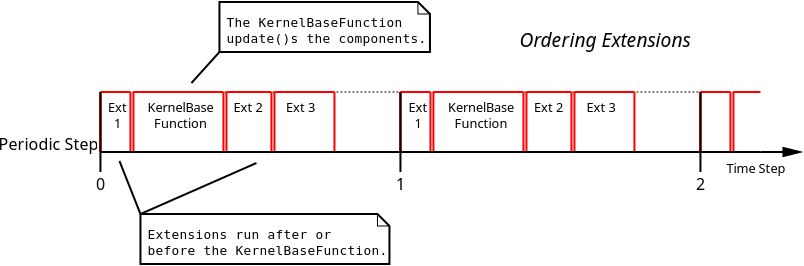 <?xml version="1.0" encoding="UTF-8"?>
<dia:diagram xmlns:dia="http://www.lysator.liu.se/~alla/dia/"><dia:layer name="Background" visible="true"><dia:object type="chronogram - reference" version="0" id="O0"><dia:attribute name="obj_pos"><dia:point val="11,12"/></dia:attribute><dia:attribute name="obj_bb"><dia:rectangle val="10.025,11.95;41.975,14.05"/></dia:attribute><dia:attribute name="elem_corner"><dia:point val="11,12"/></dia:attribute><dia:attribute name="elem_width"><dia:real val="30"/></dia:attribute><dia:attribute name="elem_height"><dia:real val="1"/></dia:attribute><dia:attribute name="start_time"><dia:real val="0"/></dia:attribute><dia:attribute name="end_time"><dia:real val="2"/></dia:attribute><dia:attribute name="time_step"><dia:real val="1"/></dia:attribute><dia:attribute name="time_lstep"><dia:real val="1"/></dia:attribute><dia:attribute name="color"><dia:color val="#000000"/></dia:attribute><dia:attribute name="main_lwidth"><dia:real val="0.1"/></dia:attribute><dia:attribute name="light_lwidth"><dia:real val="0.05"/></dia:attribute><dia:attribute name="font"><dia:font family="sans" style="0" name="Courier"/></dia:attribute><dia:attribute name="font_size"><dia:real val="1"/></dia:attribute><dia:attribute name="font_color"><dia:color val="#000000"/></dia:attribute></dia:object><dia:object type="chronogram - line" version="0" id="O1"><dia:attribute name="obj_pos"><dia:point val="11,9"/></dia:attribute><dia:attribute name="obj_bb"><dia:rectangle val="6.15,8.95;26.05,12.15"/></dia:attribute><dia:attribute name="elem_corner"><dia:point val="11,9"/></dia:attribute><dia:attribute name="elem_width"><dia:real val="15"/></dia:attribute><dia:attribute name="elem_height"><dia:real val="3"/></dia:attribute><dia:attribute name="name"><dia:string>#Periodic Step#</dia:string></dia:attribute><dia:attribute name="events"><dia:string>#@0.0 (0.1)0.01(0.3)0.01(0.15)0.01(0.2)#</dia:string></dia:attribute><dia:attribute name="start_time"><dia:real val="0"/></dia:attribute><dia:attribute name="end_time"><dia:real val="1"/></dia:attribute><dia:attribute name="rise_time"><dia:real val="0"/></dia:attribute><dia:attribute name="fall_time"><dia:real val="0"/></dia:attribute><dia:attribute name="multibit"><dia:boolean val="false"/></dia:attribute><dia:attribute name="data_color"><dia:color val="#ff0000"/></dia:attribute><dia:attribute name="data_lwidth"><dia:real val="0.1"/></dia:attribute><dia:attribute name="color"><dia:color val="#000000"/></dia:attribute><dia:attribute name="main_lwidth"><dia:real val="0.1"/></dia:attribute><dia:attribute name="font"><dia:font family="sans" style="0" name="Courier"/></dia:attribute><dia:attribute name="font_size"><dia:real val="1"/></dia:attribute><dia:attribute name="font_color"><dia:color val="#000000"/></dia:attribute></dia:object><dia:object type="Standard - Text" version="0" id="O2"><dia:attribute name="obj_pos"><dia:point val="15,10"/></dia:attribute><dia:attribute name="obj_bb"><dia:rectangle val="13.225,9.3;16.775,11.1"/></dia:attribute><dia:attribute name="text"><dia:composite type="text"><dia:attribute name="string"><dia:string>#KernelBase
Function#</dia:string></dia:attribute><dia:attribute name="font"><dia:font family="sans" style="0" name="Courier"/></dia:attribute><dia:attribute name="height"><dia:real val="0.8"/></dia:attribute><dia:attribute name="pos"><dia:point val="15,10"/></dia:attribute><dia:attribute name="color"><dia:color val="#000000"/></dia:attribute><dia:attribute name="alignment"><dia:enum val="1"/></dia:attribute></dia:composite></dia:attribute></dia:object><dia:object type="Standard - Text" version="0" id="O3"><dia:attribute name="obj_pos"><dia:point val="11.85,10"/></dia:attribute><dia:attribute name="obj_bb"><dia:rectangle val="11.35,9.277;12.373,11.145"/></dia:attribute><dia:attribute name="text"><dia:composite type="text"><dia:attribute name="string"><dia:string>#Ext
1#</dia:string></dia:attribute><dia:attribute name="font"><dia:font family="sans" style="0" name="Courier"/></dia:attribute><dia:attribute name="height"><dia:real val="0.8"/></dia:attribute><dia:attribute name="pos"><dia:point val="11.85,10"/></dia:attribute><dia:attribute name="color"><dia:color val="#000000"/></dia:attribute><dia:attribute name="alignment"><dia:enum val="1"/></dia:attribute></dia:composite></dia:attribute></dia:object><dia:object type="Standard - Text" version="0" id="O4"><dia:attribute name="obj_pos"><dia:point val="17.65,10"/></dia:attribute><dia:attribute name="obj_bb"><dia:rectangle val="17.65,9.277;19.273,10.345"/></dia:attribute><dia:attribute name="text"><dia:composite type="text"><dia:attribute name="string"><dia:string>#Ext 2#</dia:string></dia:attribute><dia:attribute name="font"><dia:font family="sans" style="0" name="Courier"/></dia:attribute><dia:attribute name="height"><dia:real val="0.8"/></dia:attribute><dia:attribute name="pos"><dia:point val="17.65,10"/></dia:attribute><dia:attribute name="color"><dia:color val="#000000"/></dia:attribute><dia:attribute name="alignment"><dia:enum val="0"/></dia:attribute></dia:composite></dia:attribute></dia:object><dia:object type="Standard - Text" version="0" id="O5"><dia:attribute name="obj_pos"><dia:point val="21,10"/></dia:attribute><dia:attribute name="obj_bb"><dia:rectangle val="20.177,9.277;21.8,10.345"/></dia:attribute><dia:attribute name="text"><dia:composite type="text"><dia:attribute name="string"><dia:string>#Ext 3#</dia:string></dia:attribute><dia:attribute name="font"><dia:font family="sans" style="0" name="Courier"/></dia:attribute><dia:attribute name="height"><dia:real val="0.8"/></dia:attribute><dia:attribute name="pos"><dia:point val="21,10"/></dia:attribute><dia:attribute name="color"><dia:color val="#000000"/></dia:attribute><dia:attribute name="alignment"><dia:enum val="1"/></dia:attribute></dia:composite></dia:attribute></dia:object><dia:object type="Standard - Text" version="0" id="O6"><dia:attribute name="obj_pos"><dia:point val="31.95,6.75"/></dia:attribute><dia:attribute name="obj_bb"><dia:rectangle val="31.95,5.75;41,7.2"/></dia:attribute><dia:attribute name="text"><dia:composite type="text"><dia:attribute name="string"><dia:string>#Ordering Extensions#</dia:string></dia:attribute><dia:attribute name="font"><dia:font family="sans" style="8" name="Courier"/></dia:attribute><dia:attribute name="height"><dia:real val="1.2"/></dia:attribute><dia:attribute name="pos"><dia:point val="31.95,6.75"/></dia:attribute><dia:attribute name="color"><dia:color val="#000000"/></dia:attribute><dia:attribute name="alignment"><dia:enum val="0"/></dia:attribute></dia:composite></dia:attribute></dia:object><dia:object type="UML - Note" version="0" id="O7"><dia:attribute name="obj_pos"><dia:point val="16.95,4.5"/></dia:attribute><dia:attribute name="obj_bb"><dia:rectangle val="16.9,4.45;26.65,7.05"/></dia:attribute><dia:attribute name="elem_corner"><dia:point val="16.95,4.5"/></dia:attribute><dia:attribute name="elem_width"><dia:real val="9.65"/></dia:attribute><dia:attribute name="elem_height"><dia:real val="2.5"/></dia:attribute><dia:attribute name="text"><dia:composite type="text"><dia:attribute name="string"><dia:string>#The KernelBaseFunction
update()s the components.#</dia:string></dia:attribute><dia:attribute name="font"><dia:font family="monospace" style="0" name="Courier"/></dia:attribute><dia:attribute name="height"><dia:real val="0.8"/></dia:attribute><dia:attribute name="pos"><dia:point val="17.3,5.75"/></dia:attribute><dia:attribute name="color"><dia:color val="#000000"/></dia:attribute><dia:attribute name="alignment"><dia:enum val="0"/></dia:attribute></dia:composite></dia:attribute></dia:object><dia:object type="Standard - Line" version="0" id="O8"><dia:attribute name="obj_pos"><dia:point val="16.95,7"/></dia:attribute><dia:attribute name="obj_bb"><dia:rectangle val="15.479,6.929;17.021,8.621"/></dia:attribute><dia:attribute name="conn_endpoints"><dia:point val="16.95,7"/><dia:point val="15.55,8.55"/></dia:attribute><dia:attribute name="numcp"><dia:int val="1"/></dia:attribute><dia:connections><dia:connection handle="0" to="O7" connection="5"/></dia:connections></dia:object><dia:object type="UML - Note" version="0" id="O9"><dia:attribute name="obj_pos"><dia:point val="13,15.1"/></dia:attribute><dia:attribute name="obj_bb"><dia:rectangle val="12.95,15.05;24.45,17.65"/></dia:attribute><dia:attribute name="elem_corner"><dia:point val="13,15.1"/></dia:attribute><dia:attribute name="elem_width"><dia:real val="11.4"/></dia:attribute><dia:attribute name="elem_height"><dia:real val="2.5"/></dia:attribute><dia:attribute name="text"><dia:composite type="text"><dia:attribute name="string"><dia:string>#Extensions run after or
before the KernelBaseFunction.#</dia:string></dia:attribute><dia:attribute name="font"><dia:font family="monospace" style="0" name="Courier"/></dia:attribute><dia:attribute name="height"><dia:real val="0.8"/></dia:attribute><dia:attribute name="pos"><dia:point val="13.35,16.35"/></dia:attribute><dia:attribute name="color"><dia:color val="#000000"/></dia:attribute><dia:attribute name="alignment"><dia:enum val="0"/></dia:attribute></dia:composite></dia:attribute></dia:object><dia:object type="Standard - Line" version="0" id="O10"><dia:attribute name="obj_pos"><dia:point val="13,15.1"/></dia:attribute><dia:attribute name="obj_bb"><dia:rectangle val="12.934,12.484;18.866,15.166"/></dia:attribute><dia:attribute name="conn_endpoints"><dia:point val="13,15.1"/><dia:point val="18.8,12.55"/></dia:attribute><dia:attribute name="numcp"><dia:int val="1"/></dia:attribute><dia:connections><dia:connection handle="0" to="O9" connection="0"/></dia:connections></dia:object><dia:object type="Standard - Line" version="0" id="O11"><dia:attribute name="obj_pos"><dia:point val="13,15.1"/></dia:attribute><dia:attribute name="obj_bb"><dia:rectangle val="11.885,12.385;13.065,15.165"/></dia:attribute><dia:attribute name="conn_endpoints"><dia:point val="13,15.1"/><dia:point val="11.95,12.45"/></dia:attribute><dia:attribute name="numcp"><dia:int val="1"/></dia:attribute><dia:connections><dia:connection handle="0" to="O9" connection="0"/></dia:connections></dia:object><dia:object type="chronogram - line" version="0" id="O12"><dia:attribute name="obj_pos"><dia:point val="26,9"/></dia:attribute><dia:attribute name="obj_bb"><dia:rectangle val="25.95,8.95;41.05,12.15"/></dia:attribute><dia:attribute name="elem_corner"><dia:point val="26,9"/></dia:attribute><dia:attribute name="elem_width"><dia:real val="15"/></dia:attribute><dia:attribute name="elem_height"><dia:real val="3"/></dia:attribute><dia:attribute name="name"><dia:string>##</dia:string></dia:attribute><dia:attribute name="events"><dia:string>#@0.0 (0.1)0.01(0.3)0.01(0.15)0.01(0.2)#</dia:string></dia:attribute><dia:attribute name="start_time"><dia:real val="0"/></dia:attribute><dia:attribute name="end_time"><dia:real val="1"/></dia:attribute><dia:attribute name="rise_time"><dia:real val="0"/></dia:attribute><dia:attribute name="fall_time"><dia:real val="0"/></dia:attribute><dia:attribute name="multibit"><dia:boolean val="false"/></dia:attribute><dia:attribute name="data_color"><dia:color val="#ff0000"/></dia:attribute><dia:attribute name="data_lwidth"><dia:real val="0.1"/></dia:attribute><dia:attribute name="color"><dia:color val="#000000"/></dia:attribute><dia:attribute name="main_lwidth"><dia:real val="0.1"/></dia:attribute><dia:attribute name="font"><dia:font family="sans" style="0" name="Courier"/></dia:attribute><dia:attribute name="font_size"><dia:real val="1"/></dia:attribute><dia:attribute name="font_color"><dia:color val="#000000"/></dia:attribute></dia:object><dia:object type="Standard - Text" version="0" id="O13"><dia:attribute name="obj_pos"><dia:point val="30.03,10"/></dia:attribute><dia:attribute name="obj_bb"><dia:rectangle val="28.255,9.3;31.805,11.1"/></dia:attribute><dia:attribute name="text"><dia:composite type="text"><dia:attribute name="string"><dia:string>#KernelBase
Function#</dia:string></dia:attribute><dia:attribute name="font"><dia:font family="sans" style="0" name="Courier"/></dia:attribute><dia:attribute name="height"><dia:real val="0.8"/></dia:attribute><dia:attribute name="pos"><dia:point val="30.03,10"/></dia:attribute><dia:attribute name="color"><dia:color val="#000000"/></dia:attribute><dia:attribute name="alignment"><dia:enum val="1"/></dia:attribute></dia:composite></dia:attribute></dia:object><dia:object type="Standard - Text" version="0" id="O14"><dia:attribute name="obj_pos"><dia:point val="26.88,10"/></dia:attribute><dia:attribute name="obj_bb"><dia:rectangle val="26.38,9.3;27.38,11.1"/></dia:attribute><dia:attribute name="text"><dia:composite type="text"><dia:attribute name="string"><dia:string>#Ext
1#</dia:string></dia:attribute><dia:attribute name="font"><dia:font family="sans" style="0" name="Courier"/></dia:attribute><dia:attribute name="height"><dia:real val="0.8"/></dia:attribute><dia:attribute name="pos"><dia:point val="26.88,10"/></dia:attribute><dia:attribute name="color"><dia:color val="#000000"/></dia:attribute><dia:attribute name="alignment"><dia:enum val="1"/></dia:attribute></dia:composite></dia:attribute></dia:object><dia:object type="Standard - Text" version="0" id="O15"><dia:attribute name="obj_pos"><dia:point val="32.68,10"/></dia:attribute><dia:attribute name="obj_bb"><dia:rectangle val="32.68,9.3;34.28,10.3"/></dia:attribute><dia:attribute name="text"><dia:composite type="text"><dia:attribute name="string"><dia:string>#Ext 2#</dia:string></dia:attribute><dia:attribute name="font"><dia:font family="sans" style="0" name="Courier"/></dia:attribute><dia:attribute name="height"><dia:real val="0.8"/></dia:attribute><dia:attribute name="pos"><dia:point val="32.68,10"/></dia:attribute><dia:attribute name="color"><dia:color val="#000000"/></dia:attribute><dia:attribute name="alignment"><dia:enum val="0"/></dia:attribute></dia:composite></dia:attribute></dia:object><dia:object type="Standard - Text" version="0" id="O16"><dia:attribute name="obj_pos"><dia:point val="36.03,10"/></dia:attribute><dia:attribute name="obj_bb"><dia:rectangle val="35.23,9.3;36.83,10.3"/></dia:attribute><dia:attribute name="text"><dia:composite type="text"><dia:attribute name="string"><dia:string>#Ext 3#</dia:string></dia:attribute><dia:attribute name="font"><dia:font family="sans" style="0" name="Courier"/></dia:attribute><dia:attribute name="height"><dia:real val="0.8"/></dia:attribute><dia:attribute name="pos"><dia:point val="36.03,10"/></dia:attribute><dia:attribute name="color"><dia:color val="#000000"/></dia:attribute><dia:attribute name="alignment"><dia:enum val="1"/></dia:attribute></dia:composite></dia:attribute></dia:object><dia:object type="Standard - Text" version="0" id="O17"><dia:attribute name="obj_pos"><dia:point val="42.3,13.05"/></dia:attribute><dia:attribute name="obj_bb"><dia:rectangle val="42.3,12.328;45.422,13.395"/></dia:attribute><dia:attribute name="text"><dia:composite type="text"><dia:attribute name="string"><dia:string>#Time Step#</dia:string></dia:attribute><dia:attribute name="font"><dia:font family="sans" style="0" name="Courier"/></dia:attribute><dia:attribute name="height"><dia:real val="0.8"/></dia:attribute><dia:attribute name="pos"><dia:point val="42.3,13.05"/></dia:attribute><dia:attribute name="color"><dia:color val="#000000"/></dia:attribute><dia:attribute name="alignment"><dia:enum val="0"/></dia:attribute></dia:composite></dia:attribute></dia:object><dia:object type="Standard - Line" version="0" id="O18"><dia:attribute name="obj_pos"><dia:point val="41,12"/></dia:attribute><dia:attribute name="obj_bb"><dia:rectangle val="40.95,11.6;46.05,12.4"/></dia:attribute><dia:attribute name="conn_endpoints"><dia:point val="41,12"/><dia:point val="46,12"/></dia:attribute><dia:attribute name="numcp"><dia:int val="1"/></dia:attribute><dia:attribute name="end_arrow"><dia:enum val="3"/></dia:attribute><dia:attribute name="end_arrow_length"><dia:real val="0.8"/></dia:attribute><dia:attribute name="end_arrow_width"><dia:real val="0.4"/></dia:attribute><dia:connections><dia:connection handle="0" to="O0" connection="2"/></dia:connections></dia:object><dia:object type="chronogram - line" version="0" id="O19"><dia:attribute name="obj_pos"><dia:point val="41,9"/></dia:attribute><dia:attribute name="obj_bb"><dia:rectangle val="40.95,8.95;44.05,12.15"/></dia:attribute><dia:attribute name="elem_corner"><dia:point val="41,9"/></dia:attribute><dia:attribute name="elem_width"><dia:real val="3"/></dia:attribute><dia:attribute name="elem_height"><dia:real val="3"/></dia:attribute><dia:attribute name="name"><dia:string>##</dia:string></dia:attribute><dia:attribute name="events"><dia:string>#@0.0 (0.1)0.01(#</dia:string></dia:attribute><dia:attribute name="start_time"><dia:real val="0"/></dia:attribute><dia:attribute name="end_time"><dia:real val="0.2"/></dia:attribute><dia:attribute name="rise_time"><dia:real val="0"/></dia:attribute><dia:attribute name="fall_time"><dia:real val="0"/></dia:attribute><dia:attribute name="multibit"><dia:boolean val="false"/></dia:attribute><dia:attribute name="data_color"><dia:color val="#ff0000"/></dia:attribute><dia:attribute name="data_lwidth"><dia:real val="0.1"/></dia:attribute><dia:attribute name="color"><dia:color val="#000000"/></dia:attribute><dia:attribute name="main_lwidth"><dia:real val="0.1"/></dia:attribute><dia:attribute name="font"><dia:font family="sans" style="0" name="Courier"/></dia:attribute><dia:attribute name="font_size"><dia:real val="1"/></dia:attribute><dia:attribute name="font_color"><dia:color val="#000000"/></dia:attribute></dia:object></dia:layer></dia:diagram>
